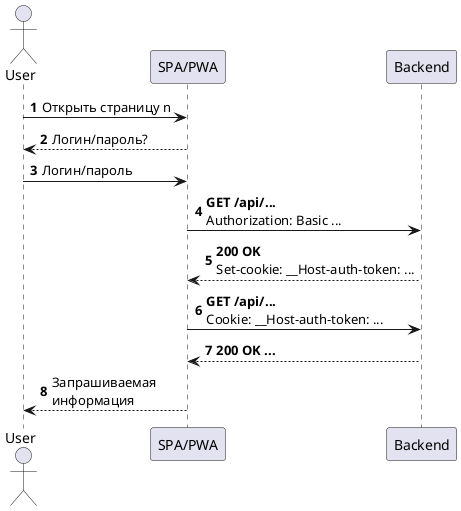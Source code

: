 @startuml
'https://plantuml.com/sequence-diagram

autonumber

actor User

User -> "SPA/PWA": Открыть страницу n
User <-- "SPA/PWA": Логин/пароль?
User -> "SPA/PWA": Логин/пароль
"SPA/PWA" -> "Backend": <b>GET /api/...\nAuthorization: Basic ...
"SPA/PWA" <-- "Backend": <b>200 OK\nSet-cookie: __Host-auth-token: ...
"SPA/PWA" -> "Backend": <b>GET /api/...\nCookie: __Host-auth-token: ...
"SPA/PWA" <-- "Backend": <b>200 OK ...
User <-- "SPA/PWA": Запрашиваемая\nинформация



@enduml